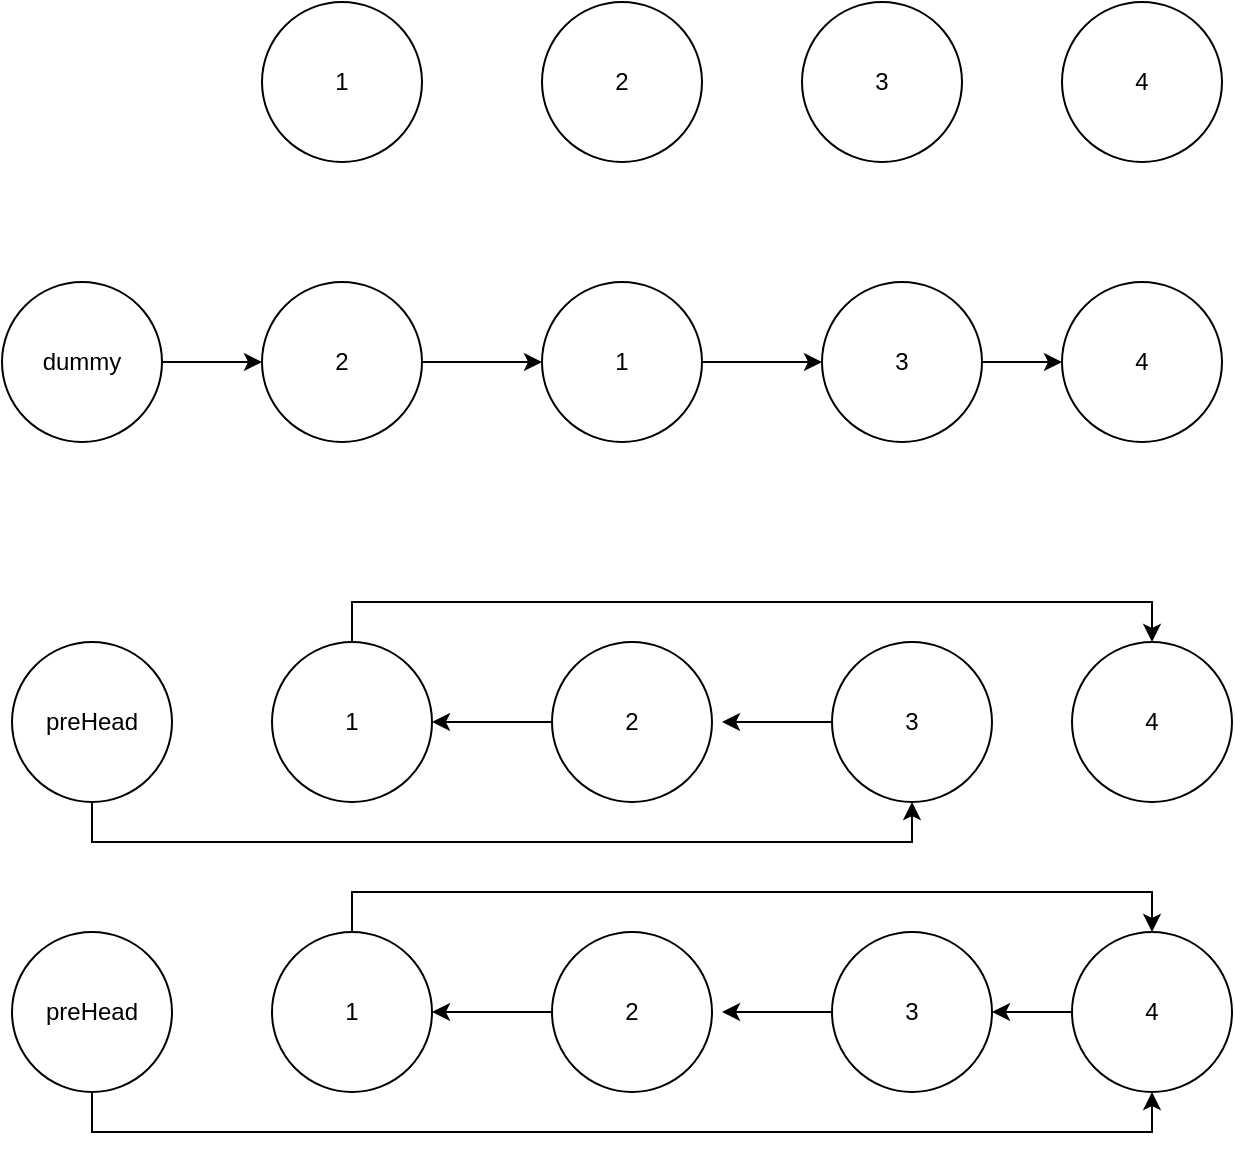 <mxfile version="14.9.5" type="github">
  <diagram id="6q400pMAVtT_Aivm6bIF" name="Page-1">
    <mxGraphModel dx="946" dy="536" grid="1" gridSize="10" guides="1" tooltips="1" connect="1" arrows="1" fold="1" page="1" pageScale="1" pageWidth="827" pageHeight="1169" math="0" shadow="0">
      <root>
        <mxCell id="0" />
        <mxCell id="1" parent="0" />
        <mxCell id="lMZgErecc5RTo_B6NhKM-1" value="1" style="ellipse;whiteSpace=wrap;html=1;aspect=fixed;" parent="1" vertex="1">
          <mxGeometry x="160" y="140" width="80" height="80" as="geometry" />
        </mxCell>
        <mxCell id="lMZgErecc5RTo_B6NhKM-2" value="2" style="ellipse;whiteSpace=wrap;html=1;aspect=fixed;" parent="1" vertex="1">
          <mxGeometry x="300" y="140" width="80" height="80" as="geometry" />
        </mxCell>
        <mxCell id="lMZgErecc5RTo_B6NhKM-3" value="3" style="ellipse;whiteSpace=wrap;html=1;aspect=fixed;" parent="1" vertex="1">
          <mxGeometry x="430" y="140" width="80" height="80" as="geometry" />
        </mxCell>
        <mxCell id="lMZgErecc5RTo_B6NhKM-4" value="4" style="ellipse;whiteSpace=wrap;html=1;aspect=fixed;" parent="1" vertex="1">
          <mxGeometry x="560" y="140" width="80" height="80" as="geometry" />
        </mxCell>
        <mxCell id="6leXzhE3UabFEldCPzIc-1" style="edgeStyle=orthogonalEdgeStyle;rounded=0;orthogonalLoop=1;jettySize=auto;html=1;exitX=1;exitY=0.5;exitDx=0;exitDy=0;entryX=0;entryY=0.5;entryDx=0;entryDy=0;" edge="1" parent="1" source="lMZgErecc5RTo_B6NhKM-5" target="lMZgErecc5RTo_B6NhKM-6">
          <mxGeometry relative="1" as="geometry" />
        </mxCell>
        <mxCell id="lMZgErecc5RTo_B6NhKM-5" value="dummy" style="ellipse;whiteSpace=wrap;html=1;aspect=fixed;" parent="1" vertex="1">
          <mxGeometry x="30" y="280" width="80" height="80" as="geometry" />
        </mxCell>
        <mxCell id="6leXzhE3UabFEldCPzIc-3" style="edgeStyle=orthogonalEdgeStyle;rounded=0;orthogonalLoop=1;jettySize=auto;html=1;exitX=1;exitY=0.5;exitDx=0;exitDy=0;entryX=0;entryY=0.5;entryDx=0;entryDy=0;" edge="1" parent="1" source="lMZgErecc5RTo_B6NhKM-6" target="lMZgErecc5RTo_B6NhKM-7">
          <mxGeometry relative="1" as="geometry" />
        </mxCell>
        <mxCell id="lMZgErecc5RTo_B6NhKM-6" value="2" style="ellipse;whiteSpace=wrap;html=1;aspect=fixed;" parent="1" vertex="1">
          <mxGeometry x="160" y="280" width="80" height="80" as="geometry" />
        </mxCell>
        <mxCell id="6leXzhE3UabFEldCPzIc-2" style="edgeStyle=orthogonalEdgeStyle;rounded=0;orthogonalLoop=1;jettySize=auto;html=1;exitX=1;exitY=0.5;exitDx=0;exitDy=0;entryX=0;entryY=0.5;entryDx=0;entryDy=0;" edge="1" parent="1" source="lMZgErecc5RTo_B6NhKM-7" target="lMZgErecc5RTo_B6NhKM-8">
          <mxGeometry relative="1" as="geometry" />
        </mxCell>
        <mxCell id="lMZgErecc5RTo_B6NhKM-7" value="1" style="ellipse;whiteSpace=wrap;html=1;aspect=fixed;" parent="1" vertex="1">
          <mxGeometry x="300" y="280" width="80" height="80" as="geometry" />
        </mxCell>
        <mxCell id="lMZgErecc5RTo_B6NhKM-15" style="edgeStyle=orthogonalEdgeStyle;rounded=0;orthogonalLoop=1;jettySize=auto;html=1;exitX=1;exitY=0.5;exitDx=0;exitDy=0;entryX=0;entryY=0.5;entryDx=0;entryDy=0;" parent="1" source="lMZgErecc5RTo_B6NhKM-8" target="lMZgErecc5RTo_B6NhKM-10" edge="1">
          <mxGeometry relative="1" as="geometry" />
        </mxCell>
        <mxCell id="lMZgErecc5RTo_B6NhKM-8" value="3" style="ellipse;whiteSpace=wrap;html=1;aspect=fixed;" parent="1" vertex="1">
          <mxGeometry x="440" y="280" width="80" height="80" as="geometry" />
        </mxCell>
        <mxCell id="lMZgErecc5RTo_B6NhKM-10" value="4" style="ellipse;whiteSpace=wrap;html=1;aspect=fixed;" parent="1" vertex="1">
          <mxGeometry x="560" y="280" width="80" height="80" as="geometry" />
        </mxCell>
        <mxCell id="lMZgErecc5RTo_B6NhKM-26" style="edgeStyle=orthogonalEdgeStyle;rounded=0;orthogonalLoop=1;jettySize=auto;html=1;exitX=0.5;exitY=1;exitDx=0;exitDy=0;entryX=0.5;entryY=1;entryDx=0;entryDy=0;" parent="1" source="lMZgErecc5RTo_B6NhKM-17" target="lMZgErecc5RTo_B6NhKM-23" edge="1">
          <mxGeometry relative="1" as="geometry" />
        </mxCell>
        <mxCell id="lMZgErecc5RTo_B6NhKM-17" value="preHead" style="ellipse;whiteSpace=wrap;html=1;aspect=fixed;" parent="1" vertex="1">
          <mxGeometry x="35" y="460" width="80" height="80" as="geometry" />
        </mxCell>
        <mxCell id="lMZgErecc5RTo_B6NhKM-31" style="edgeStyle=orthogonalEdgeStyle;rounded=0;orthogonalLoop=1;jettySize=auto;html=1;exitX=0.5;exitY=0;exitDx=0;exitDy=0;entryX=0.5;entryY=0;entryDx=0;entryDy=0;" parent="1" source="lMZgErecc5RTo_B6NhKM-19" target="lMZgErecc5RTo_B6NhKM-24" edge="1">
          <mxGeometry relative="1" as="geometry" />
        </mxCell>
        <mxCell id="lMZgErecc5RTo_B6NhKM-19" value="1" style="ellipse;whiteSpace=wrap;html=1;aspect=fixed;" parent="1" vertex="1">
          <mxGeometry x="165" y="460" width="80" height="80" as="geometry" />
        </mxCell>
        <mxCell id="lMZgErecc5RTo_B6NhKM-29" style="edgeStyle=orthogonalEdgeStyle;rounded=0;orthogonalLoop=1;jettySize=auto;html=1;exitX=0;exitY=0.5;exitDx=0;exitDy=0;entryX=1;entryY=0.5;entryDx=0;entryDy=0;" parent="1" source="lMZgErecc5RTo_B6NhKM-21" target="lMZgErecc5RTo_B6NhKM-19" edge="1">
          <mxGeometry relative="1" as="geometry" />
        </mxCell>
        <mxCell id="lMZgErecc5RTo_B6NhKM-21" value="2" style="ellipse;whiteSpace=wrap;html=1;aspect=fixed;" parent="1" vertex="1">
          <mxGeometry x="305" y="460" width="80" height="80" as="geometry" />
        </mxCell>
        <mxCell id="lMZgErecc5RTo_B6NhKM-30" style="edgeStyle=orthogonalEdgeStyle;rounded=0;orthogonalLoop=1;jettySize=auto;html=1;exitX=0;exitY=0.5;exitDx=0;exitDy=0;" parent="1" source="lMZgErecc5RTo_B6NhKM-23" edge="1">
          <mxGeometry relative="1" as="geometry">
            <mxPoint x="390" y="500" as="targetPoint" />
          </mxGeometry>
        </mxCell>
        <mxCell id="lMZgErecc5RTo_B6NhKM-23" value="3" style="ellipse;whiteSpace=wrap;html=1;aspect=fixed;" parent="1" vertex="1">
          <mxGeometry x="445" y="460" width="80" height="80" as="geometry" />
        </mxCell>
        <mxCell id="lMZgErecc5RTo_B6NhKM-24" value="4" style="ellipse;whiteSpace=wrap;html=1;aspect=fixed;" parent="1" vertex="1">
          <mxGeometry x="565" y="460" width="80" height="80" as="geometry" />
        </mxCell>
        <mxCell id="lMZgErecc5RTo_B6NhKM-41" style="edgeStyle=orthogonalEdgeStyle;rounded=0;orthogonalLoop=1;jettySize=auto;html=1;exitX=0.5;exitY=1;exitDx=0;exitDy=0;entryX=0.5;entryY=1;entryDx=0;entryDy=0;" parent="1" source="lMZgErecc5RTo_B6NhKM-33" target="lMZgErecc5RTo_B6NhKM-40" edge="1">
          <mxGeometry relative="1" as="geometry" />
        </mxCell>
        <mxCell id="lMZgErecc5RTo_B6NhKM-33" value="preHead" style="ellipse;whiteSpace=wrap;html=1;aspect=fixed;" parent="1" vertex="1">
          <mxGeometry x="35" y="605" width="80" height="80" as="geometry" />
        </mxCell>
        <mxCell id="lMZgErecc5RTo_B6NhKM-34" style="edgeStyle=orthogonalEdgeStyle;rounded=0;orthogonalLoop=1;jettySize=auto;html=1;exitX=0.5;exitY=0;exitDx=0;exitDy=0;entryX=0.5;entryY=0;entryDx=0;entryDy=0;" parent="1" source="lMZgErecc5RTo_B6NhKM-35" target="lMZgErecc5RTo_B6NhKM-40" edge="1">
          <mxGeometry relative="1" as="geometry" />
        </mxCell>
        <mxCell id="lMZgErecc5RTo_B6NhKM-35" value="1" style="ellipse;whiteSpace=wrap;html=1;aspect=fixed;" parent="1" vertex="1">
          <mxGeometry x="165" y="605" width="80" height="80" as="geometry" />
        </mxCell>
        <mxCell id="lMZgErecc5RTo_B6NhKM-36" style="edgeStyle=orthogonalEdgeStyle;rounded=0;orthogonalLoop=1;jettySize=auto;html=1;exitX=0;exitY=0.5;exitDx=0;exitDy=0;entryX=1;entryY=0.5;entryDx=0;entryDy=0;" parent="1" source="lMZgErecc5RTo_B6NhKM-37" target="lMZgErecc5RTo_B6NhKM-35" edge="1">
          <mxGeometry relative="1" as="geometry" />
        </mxCell>
        <mxCell id="lMZgErecc5RTo_B6NhKM-37" value="2" style="ellipse;whiteSpace=wrap;html=1;aspect=fixed;" parent="1" vertex="1">
          <mxGeometry x="305" y="605" width="80" height="80" as="geometry" />
        </mxCell>
        <mxCell id="lMZgErecc5RTo_B6NhKM-38" style="edgeStyle=orthogonalEdgeStyle;rounded=0;orthogonalLoop=1;jettySize=auto;html=1;exitX=0;exitY=0.5;exitDx=0;exitDy=0;" parent="1" source="lMZgErecc5RTo_B6NhKM-39" edge="1">
          <mxGeometry relative="1" as="geometry">
            <mxPoint x="390" y="645" as="targetPoint" />
          </mxGeometry>
        </mxCell>
        <mxCell id="lMZgErecc5RTo_B6NhKM-39" value="3" style="ellipse;whiteSpace=wrap;html=1;aspect=fixed;" parent="1" vertex="1">
          <mxGeometry x="445" y="605" width="80" height="80" as="geometry" />
        </mxCell>
        <mxCell id="lMZgErecc5RTo_B6NhKM-42" style="edgeStyle=orthogonalEdgeStyle;rounded=0;orthogonalLoop=1;jettySize=auto;html=1;exitX=0;exitY=0.5;exitDx=0;exitDy=0;entryX=1;entryY=0.5;entryDx=0;entryDy=0;" parent="1" source="lMZgErecc5RTo_B6NhKM-40" target="lMZgErecc5RTo_B6NhKM-39" edge="1">
          <mxGeometry relative="1" as="geometry" />
        </mxCell>
        <mxCell id="lMZgErecc5RTo_B6NhKM-40" value="4" style="ellipse;whiteSpace=wrap;html=1;aspect=fixed;" parent="1" vertex="1">
          <mxGeometry x="565" y="605" width="80" height="80" as="geometry" />
        </mxCell>
      </root>
    </mxGraphModel>
  </diagram>
</mxfile>
